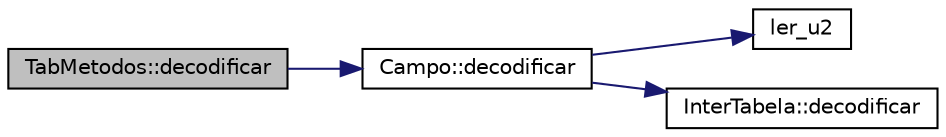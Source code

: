 digraph "TabMetodos::decodificar"
{
  edge [fontname="Helvetica",fontsize="10",labelfontname="Helvetica",labelfontsize="10"];
  node [fontname="Helvetica",fontsize="10",shape=record];
  rankdir="LR";
  Node13 [label="TabMetodos::decodificar",height=0.2,width=0.4,color="black", fillcolor="grey75", style="filled", fontcolor="black"];
  Node13 -> Node14 [color="midnightblue",fontsize="10",style="solid",fontname="Helvetica"];
  Node14 [label="Campo::decodificar",height=0.2,width=0.4,color="black", fillcolor="white", style="filled",URL="$class_campo.html#a9946b8d819483b197b7a783681f942b1",tooltip="Decodificador do arquivo binário .class para um campo, extraindo todos os seus dados específicos..."];
  Node14 -> Node15 [color="midnightblue",fontsize="10",style="solid",fontname="Helvetica"];
  Node15 [label="ler_u2",height=0.2,width=0.4,color="black", fillcolor="white", style="filled",URL="$_arquivos_8hpp.html#a03c0b303e6ae10d2faa53a91ca574aa0",tooltip="Leitura de 2 bytes de um arquivo, considerado como binário. "];
  Node14 -> Node16 [color="midnightblue",fontsize="10",style="solid",fontname="Helvetica"];
  Node16 [label="InterTabela::decodificar",height=0.2,width=0.4,color="black", fillcolor="white", style="filled",URL="$class_inter_tabela.html#ae20bf3a5379a6e94a95bc275ddaaf7fc",tooltip="Decodificador do arquivo binário .class para uma tabela, extraindo todos os seus registros específico..."];
}
